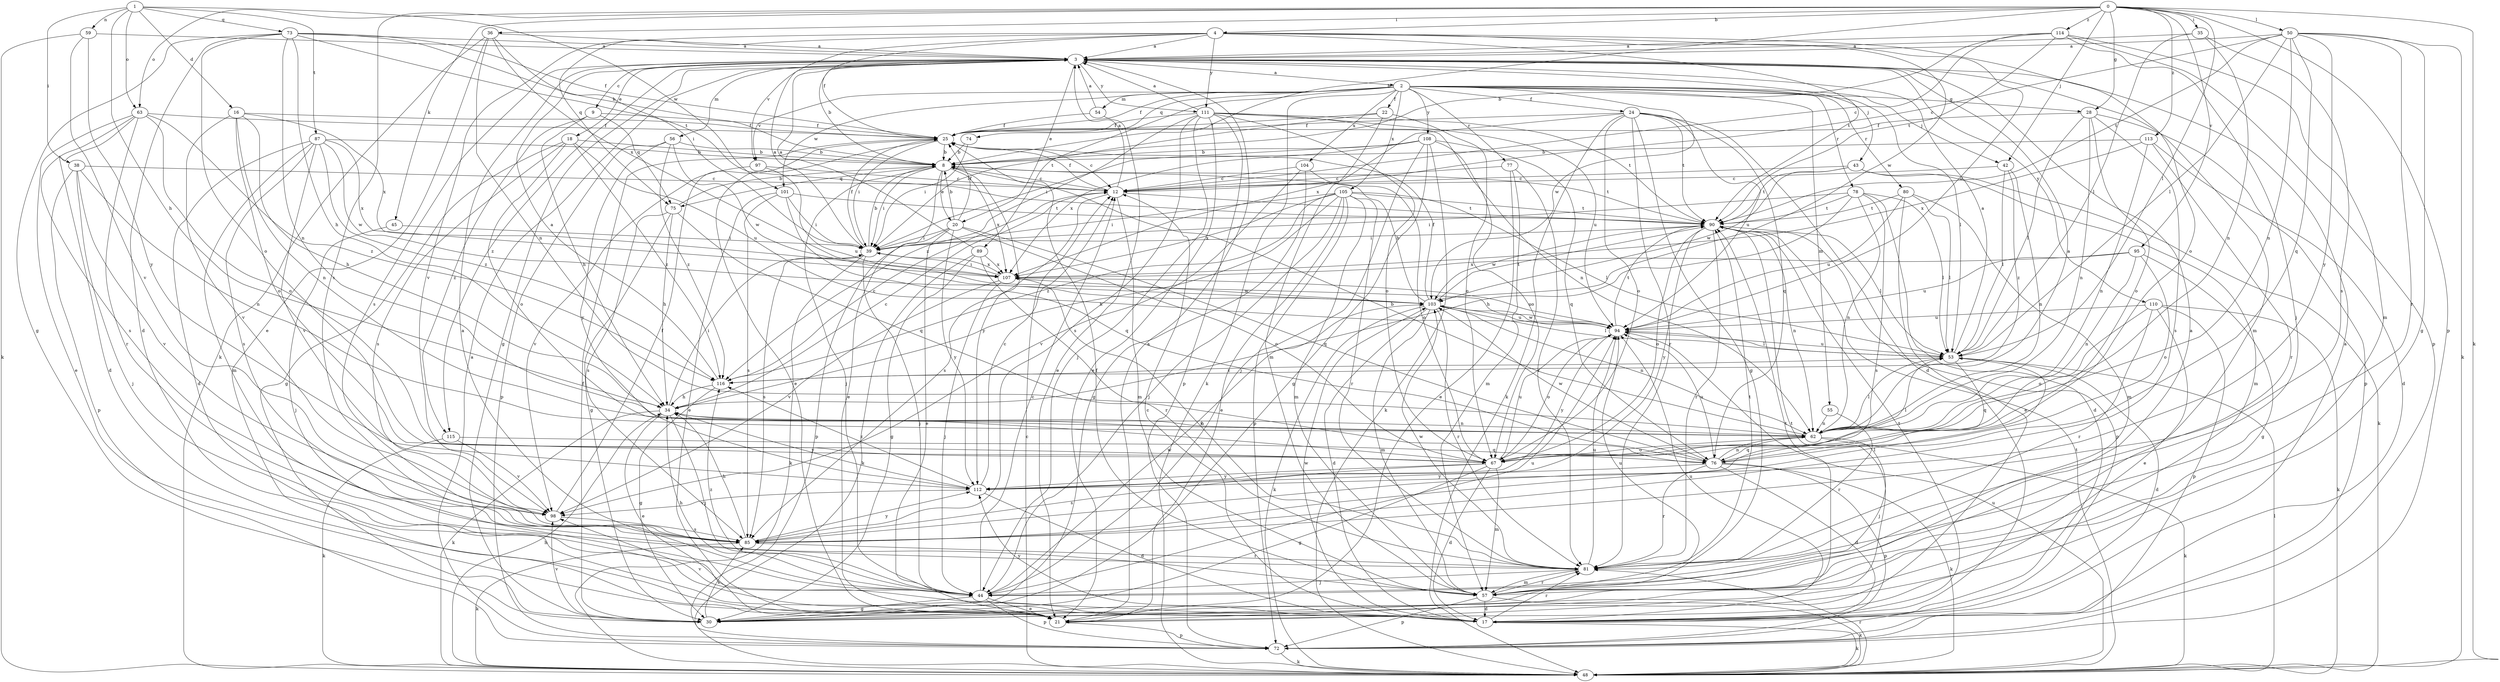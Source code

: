 strict digraph  {
0;
1;
2;
3;
4;
8;
9;
12;
16;
17;
18;
20;
21;
22;
24;
25;
28;
30;
34;
35;
36;
38;
39;
42;
43;
44;
45;
48;
50;
53;
54;
55;
56;
57;
59;
62;
63;
67;
72;
73;
74;
75;
76;
77;
78;
80;
81;
85;
87;
89;
90;
94;
95;
97;
98;
101;
103;
104;
105;
107;
108;
110;
111;
112;
113;
114;
115;
116;
0 -> 4  [label=b];
0 -> 8  [label=b];
0 -> 28  [label=g];
0 -> 35  [label=i];
0 -> 36  [label=i];
0 -> 42  [label=j];
0 -> 45  [label=k];
0 -> 48  [label=k];
0 -> 50  [label=l];
0 -> 53  [label=l];
0 -> 63  [label=o];
0 -> 72  [label=p];
0 -> 85  [label=s];
0 -> 95  [label=v];
0 -> 113  [label=z];
0 -> 114  [label=z];
1 -> 16  [label=d];
1 -> 34  [label=h];
1 -> 38  [label=i];
1 -> 59  [label=n];
1 -> 63  [label=o];
1 -> 73  [label=q];
1 -> 87  [label=t];
1 -> 101  [label=w];
2 -> 22  [label=f];
2 -> 24  [label=f];
2 -> 25  [label=f];
2 -> 28  [label=g];
2 -> 42  [label=j];
2 -> 48  [label=k];
2 -> 53  [label=l];
2 -> 54  [label=m];
2 -> 55  [label=m];
2 -> 74  [label=q];
2 -> 77  [label=r];
2 -> 78  [label=r];
2 -> 80  [label=r];
2 -> 89  [label=t];
2 -> 97  [label=v];
2 -> 101  [label=w];
2 -> 103  [label=w];
2 -> 104  [label=x];
2 -> 105  [label=x];
2 -> 108  [label=y];
3 -> 2  [label=a];
3 -> 8  [label=b];
3 -> 9  [label=c];
3 -> 18  [label=e];
3 -> 20  [label=e];
3 -> 30  [label=g];
3 -> 43  [label=j];
3 -> 56  [label=m];
3 -> 57  [label=m];
3 -> 85  [label=s];
3 -> 110  [label=y];
3 -> 111  [label=y];
3 -> 115  [label=z];
4 -> 3  [label=a];
4 -> 25  [label=f];
4 -> 67  [label=o];
4 -> 75  [label=q];
4 -> 90  [label=t];
4 -> 94  [label=u];
4 -> 97  [label=v];
4 -> 98  [label=v];
4 -> 103  [label=w];
4 -> 111  [label=y];
8 -> 12  [label=c];
8 -> 20  [label=e];
8 -> 21  [label=e];
8 -> 39  [label=i];
8 -> 44  [label=j];
8 -> 75  [label=q];
8 -> 90  [label=t];
8 -> 107  [label=x];
8 -> 112  [label=y];
9 -> 25  [label=f];
9 -> 34  [label=h];
9 -> 75  [label=q];
9 -> 115  [label=z];
12 -> 3  [label=a];
12 -> 25  [label=f];
12 -> 57  [label=m];
12 -> 85  [label=s];
12 -> 90  [label=t];
16 -> 25  [label=f];
16 -> 34  [label=h];
16 -> 62  [label=n];
16 -> 67  [label=o];
16 -> 98  [label=v];
16 -> 107  [label=x];
17 -> 3  [label=a];
17 -> 12  [label=c];
17 -> 48  [label=k];
17 -> 81  [label=r];
17 -> 90  [label=t];
17 -> 94  [label=u];
17 -> 98  [label=v];
17 -> 103  [label=w];
17 -> 112  [label=y];
18 -> 8  [label=b];
18 -> 30  [label=g];
18 -> 67  [label=o];
18 -> 85  [label=s];
18 -> 94  [label=u];
18 -> 116  [label=z];
20 -> 8  [label=b];
20 -> 21  [label=e];
20 -> 25  [label=f];
20 -> 39  [label=i];
20 -> 67  [label=o];
20 -> 72  [label=p];
20 -> 76  [label=q];
20 -> 112  [label=y];
21 -> 3  [label=a];
21 -> 72  [label=p];
21 -> 90  [label=t];
22 -> 25  [label=f];
22 -> 39  [label=i];
22 -> 57  [label=m];
22 -> 67  [label=o];
24 -> 17  [label=d];
24 -> 25  [label=f];
24 -> 30  [label=g];
24 -> 48  [label=k];
24 -> 67  [label=o];
24 -> 76  [label=q];
24 -> 81  [label=r];
24 -> 90  [label=t];
24 -> 94  [label=u];
24 -> 107  [label=x];
25 -> 8  [label=b];
25 -> 12  [label=c];
25 -> 21  [label=e];
25 -> 39  [label=i];
28 -> 25  [label=f];
28 -> 53  [label=l];
28 -> 62  [label=n];
28 -> 67  [label=o];
28 -> 72  [label=p];
28 -> 85  [label=s];
30 -> 25  [label=f];
30 -> 85  [label=s];
30 -> 90  [label=t];
30 -> 98  [label=v];
34 -> 12  [label=c];
34 -> 21  [label=e];
34 -> 39  [label=i];
34 -> 44  [label=j];
34 -> 48  [label=k];
34 -> 62  [label=n];
34 -> 112  [label=y];
35 -> 3  [label=a];
35 -> 53  [label=l];
35 -> 62  [label=n];
35 -> 85  [label=s];
36 -> 3  [label=a];
36 -> 21  [label=e];
36 -> 39  [label=i];
36 -> 48  [label=k];
36 -> 62  [label=n];
36 -> 107  [label=x];
38 -> 12  [label=c];
38 -> 44  [label=j];
38 -> 62  [label=n];
38 -> 72  [label=p];
38 -> 98  [label=v];
39 -> 3  [label=a];
39 -> 8  [label=b];
39 -> 25  [label=f];
39 -> 44  [label=j];
39 -> 48  [label=k];
39 -> 85  [label=s];
39 -> 107  [label=x];
42 -> 12  [label=c];
42 -> 53  [label=l];
42 -> 62  [label=n];
42 -> 116  [label=z];
43 -> 12  [label=c];
43 -> 48  [label=k];
43 -> 57  [label=m];
43 -> 90  [label=t];
43 -> 103  [label=w];
44 -> 3  [label=a];
44 -> 12  [label=c];
44 -> 21  [label=e];
44 -> 30  [label=g];
44 -> 34  [label=h];
44 -> 72  [label=p];
44 -> 94  [label=u];
44 -> 103  [label=w];
44 -> 116  [label=z];
45 -> 39  [label=i];
45 -> 44  [label=j];
48 -> 12  [label=c];
48 -> 34  [label=h];
48 -> 53  [label=l];
48 -> 81  [label=r];
48 -> 90  [label=t];
48 -> 94  [label=u];
50 -> 3  [label=a];
50 -> 12  [label=c];
50 -> 30  [label=g];
50 -> 48  [label=k];
50 -> 53  [label=l];
50 -> 62  [label=n];
50 -> 76  [label=q];
50 -> 81  [label=r];
50 -> 90  [label=t];
50 -> 112  [label=y];
53 -> 3  [label=a];
53 -> 17  [label=d];
53 -> 76  [label=q];
53 -> 94  [label=u];
53 -> 116  [label=z];
54 -> 3  [label=a];
54 -> 21  [label=e];
54 -> 25  [label=f];
55 -> 62  [label=n];
55 -> 81  [label=r];
56 -> 8  [label=b];
56 -> 72  [label=p];
56 -> 103  [label=w];
56 -> 112  [label=y];
56 -> 116  [label=z];
57 -> 3  [label=a];
57 -> 17  [label=d];
57 -> 25  [label=f];
57 -> 48  [label=k];
57 -> 72  [label=p];
57 -> 81  [label=r];
57 -> 94  [label=u];
59 -> 3  [label=a];
59 -> 48  [label=k];
59 -> 98  [label=v];
59 -> 112  [label=y];
62 -> 3  [label=a];
62 -> 8  [label=b];
62 -> 34  [label=h];
62 -> 44  [label=j];
62 -> 48  [label=k];
62 -> 53  [label=l];
62 -> 67  [label=o];
62 -> 76  [label=q];
63 -> 17  [label=d];
63 -> 21  [label=e];
63 -> 25  [label=f];
63 -> 67  [label=o];
63 -> 81  [label=r];
63 -> 85  [label=s];
63 -> 116  [label=z];
67 -> 17  [label=d];
67 -> 30  [label=g];
67 -> 57  [label=m];
67 -> 85  [label=s];
67 -> 94  [label=u];
67 -> 112  [label=y];
72 -> 3  [label=a];
72 -> 48  [label=k];
73 -> 3  [label=a];
73 -> 8  [label=b];
73 -> 17  [label=d];
73 -> 25  [label=f];
73 -> 30  [label=g];
73 -> 34  [label=h];
73 -> 62  [label=n];
73 -> 67  [label=o];
73 -> 90  [label=t];
74 -> 8  [label=b];
74 -> 39  [label=i];
75 -> 8  [label=b];
75 -> 30  [label=g];
75 -> 34  [label=h];
75 -> 76  [label=q];
75 -> 85  [label=s];
76 -> 17  [label=d];
76 -> 48  [label=k];
76 -> 53  [label=l];
76 -> 62  [label=n];
76 -> 72  [label=p];
76 -> 81  [label=r];
76 -> 94  [label=u];
76 -> 103  [label=w];
76 -> 112  [label=y];
77 -> 12  [label=c];
77 -> 21  [label=e];
77 -> 57  [label=m];
77 -> 81  [label=r];
78 -> 17  [label=d];
78 -> 34  [label=h];
78 -> 39  [label=i];
78 -> 53  [label=l];
78 -> 62  [label=n];
78 -> 85  [label=s];
78 -> 90  [label=t];
80 -> 21  [label=e];
80 -> 53  [label=l];
80 -> 57  [label=m];
80 -> 90  [label=t];
80 -> 94  [label=u];
81 -> 44  [label=j];
81 -> 57  [label=m];
81 -> 90  [label=t];
81 -> 94  [label=u];
81 -> 103  [label=w];
81 -> 107  [label=x];
85 -> 34  [label=h];
85 -> 48  [label=k];
85 -> 53  [label=l];
85 -> 81  [label=r];
85 -> 112  [label=y];
87 -> 8  [label=b];
87 -> 17  [label=d];
87 -> 57  [label=m];
87 -> 85  [label=s];
87 -> 98  [label=v];
87 -> 103  [label=w];
87 -> 107  [label=x];
87 -> 116  [label=z];
89 -> 3  [label=a];
89 -> 30  [label=g];
89 -> 48  [label=k];
89 -> 81  [label=r];
89 -> 107  [label=x];
90 -> 39  [label=i];
90 -> 53  [label=l];
90 -> 62  [label=n];
90 -> 67  [label=o];
90 -> 72  [label=p];
90 -> 81  [label=r];
90 -> 103  [label=w];
90 -> 112  [label=y];
94 -> 53  [label=l];
94 -> 67  [label=o];
94 -> 90  [label=t];
94 -> 103  [label=w];
94 -> 112  [label=y];
95 -> 30  [label=g];
95 -> 62  [label=n];
95 -> 67  [label=o];
95 -> 94  [label=u];
95 -> 107  [label=x];
97 -> 12  [label=c];
97 -> 94  [label=u];
97 -> 98  [label=v];
98 -> 25  [label=f];
98 -> 85  [label=s];
101 -> 21  [label=e];
101 -> 39  [label=i];
101 -> 76  [label=q];
101 -> 85  [label=s];
101 -> 90  [label=t];
103 -> 8  [label=b];
103 -> 17  [label=d];
103 -> 25  [label=f];
103 -> 48  [label=k];
103 -> 53  [label=l];
103 -> 57  [label=m];
103 -> 62  [label=n];
103 -> 81  [label=r];
103 -> 90  [label=t];
103 -> 94  [label=u];
104 -> 12  [label=c];
104 -> 30  [label=g];
104 -> 67  [label=o];
104 -> 98  [label=v];
105 -> 21  [label=e];
105 -> 34  [label=h];
105 -> 39  [label=i];
105 -> 44  [label=j];
105 -> 53  [label=l];
105 -> 57  [label=m];
105 -> 72  [label=p];
105 -> 81  [label=r];
105 -> 90  [label=t];
105 -> 107  [label=x];
105 -> 116  [label=z];
107 -> 39  [label=i];
107 -> 44  [label=j];
107 -> 94  [label=u];
107 -> 98  [label=v];
107 -> 103  [label=w];
108 -> 8  [label=b];
108 -> 30  [label=g];
108 -> 39  [label=i];
108 -> 44  [label=j];
108 -> 48  [label=k];
108 -> 67  [label=o];
108 -> 76  [label=q];
108 -> 107  [label=x];
110 -> 21  [label=e];
110 -> 48  [label=k];
110 -> 67  [label=o];
110 -> 72  [label=p];
110 -> 81  [label=r];
110 -> 94  [label=u];
111 -> 3  [label=a];
111 -> 21  [label=e];
111 -> 25  [label=f];
111 -> 44  [label=j];
111 -> 62  [label=n];
111 -> 67  [label=o];
111 -> 72  [label=p];
111 -> 85  [label=s];
111 -> 90  [label=t];
111 -> 94  [label=u];
111 -> 116  [label=z];
112 -> 12  [label=c];
112 -> 17  [label=d];
112 -> 98  [label=v];
112 -> 116  [label=z];
113 -> 8  [label=b];
113 -> 17  [label=d];
113 -> 62  [label=n];
113 -> 81  [label=r];
113 -> 107  [label=x];
114 -> 3  [label=a];
114 -> 8  [label=b];
114 -> 12  [label=c];
114 -> 44  [label=j];
114 -> 57  [label=m];
114 -> 72  [label=p];
114 -> 90  [label=t];
115 -> 48  [label=k];
115 -> 76  [label=q];
115 -> 98  [label=v];
116 -> 3  [label=a];
116 -> 12  [label=c];
116 -> 30  [label=g];
116 -> 34  [label=h];
}
